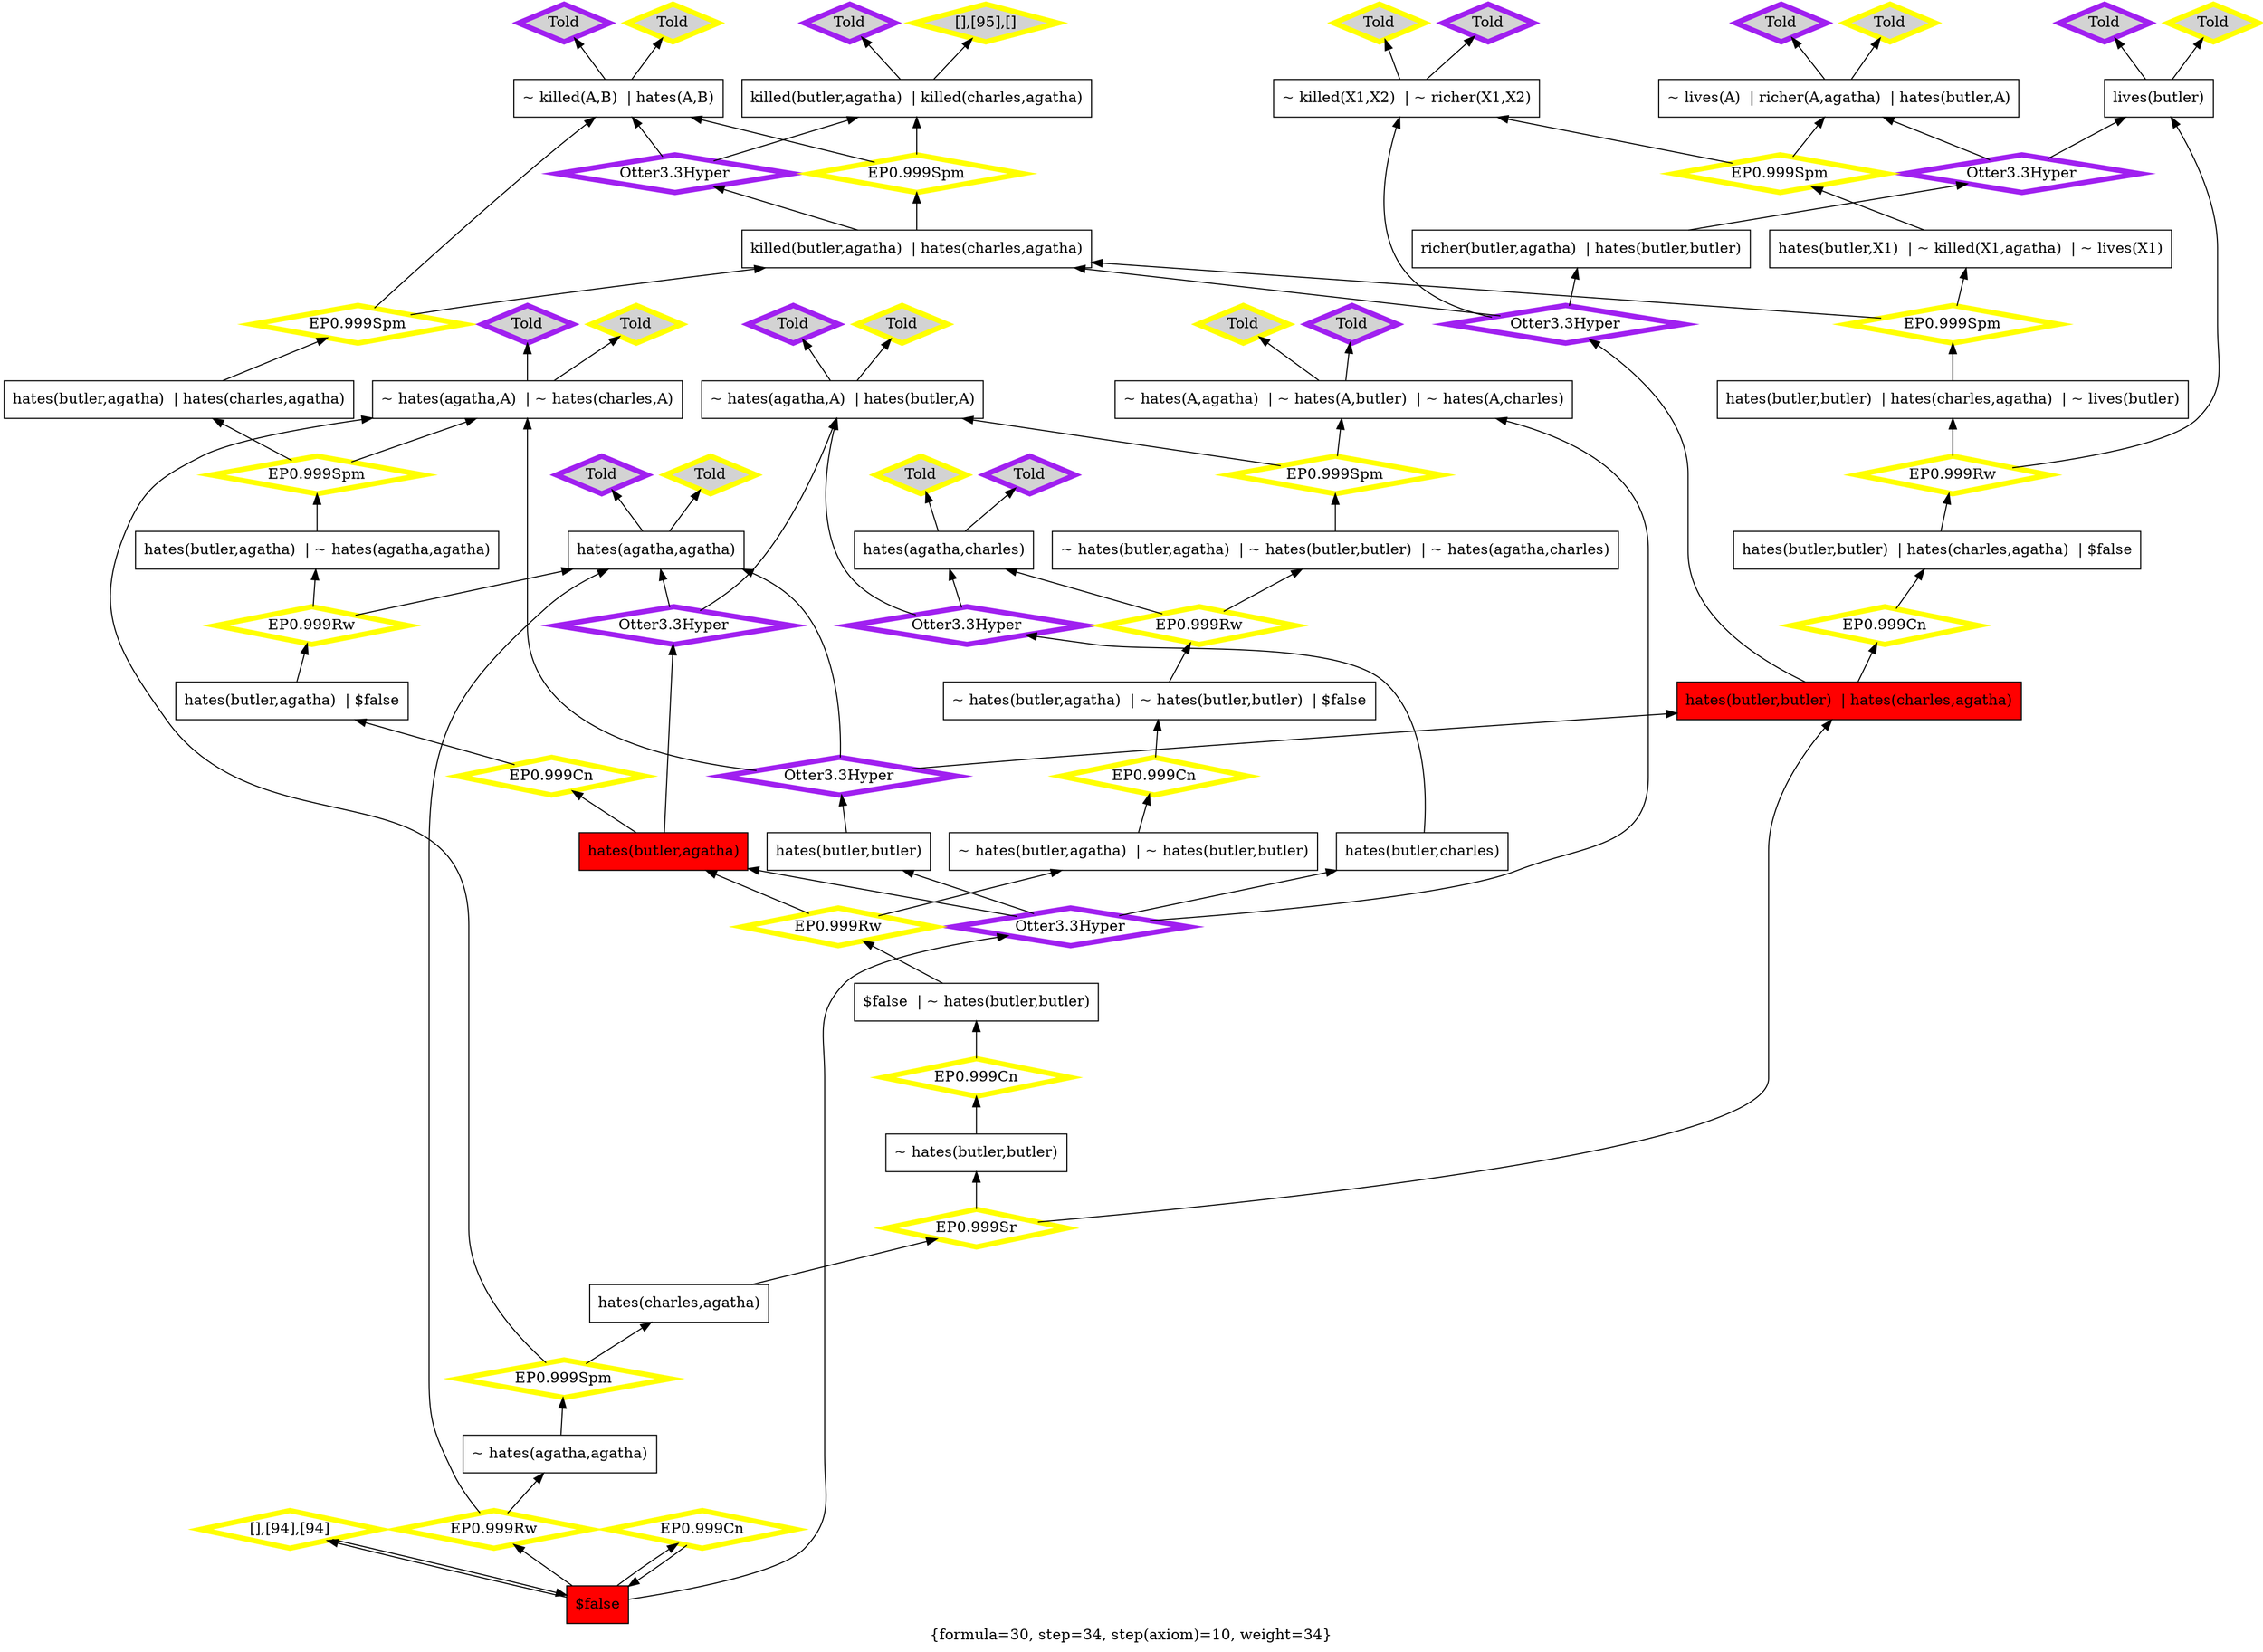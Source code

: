 digraph g 
{ rankdir=BT;
 labelloc=b label="{formula=30, step=34, step(axiom)=10, weight=34}"  
 "x_88" [ URL="http://inference-web.org/proofs/tptp/Solutions/PUZ/PUZ001-1/Otter---3.3/answer.owl#ns_20_conclusion" color="black" shape="box" label="hates(charles,agatha)  | hates(butler,butler)" fillcolor="red" style="filled"  ];
  "x_30" [ color="black" shape="box" label="hates(butler,butler)  | hates(charles,agatha)  | $false" fillcolor="white" style="filled"  ];
  "x_73" [ color="black" shape="box" label="hates(butler,X1)  | ~ hates(agatha,X1)" fillcolor="white" style="filled"  ];
  "x_60" [ URL="http://inference-web.org/proofs/tptp/Solutions/PUZ/PUZ001-1/Otter---3.3/answer.owl#ns_17_conclusion" color="black" shape="box" label="hates(butler,charles)" fillcolor="white" style="filled"  ];
  "x_33" [ URL="http://inference-web.org/proofs/tptp/Solutions/PUZ/PUZ001-1/Otter---3.3/answer.owl#ns_14_conclusion" color="black" shape="box" label="richer(butler,agatha)  | hates(butler,butler)" fillcolor="white" style="filled"  ];
  "x_21" [ URL="http://inference-web.org/proofs/tptp/Solutions/PUZ/PUZ001-1/Otter---3.3/answer.owl#ns_16_conclusion" color="black" shape="box" label="hates(butler,agatha)" fillcolor="red" style="filled"  ];
  "x_94" [ color="black" shape="box" label="$false" fillcolor="red" style="filled"  ];
  "x_39" [ color="black" shape="box" label="richer(X1,agatha)  | hates(butler,X1)  | ~ lives(X1)" fillcolor="white" style="filled"  ];
  "x_64" [ color="black" shape="box" label="$false  | ~ hates(butler,butler)" fillcolor="white" style="filled"  ];
  "x_36" [ color="black" shape="box" label="hates(butler,agatha)  | $false" fillcolor="white" style="filled"  ];
  "x_66" [ color="black" shape="box" label="~ hates(X1,agatha)  | ~ hates(X1,butler)  | ~ hates(X1,charles)" fillcolor="white" style="filled"  ];
  "x_95" [ color="black" shape="box" label="killed(butler,agatha)  | killed(charles,agatha)" fillcolor="white" style="filled"  ];
  "x_94" [ color="black" shape="box" label="$false" fillcolor="red" style="filled"  ];
  "x_39" [ URL="http://inference-web.org/proofs/tptp/Solutions/PUZ/PUZ001-1/Otter---3.3/answer.owl#ns_6_conclusion" color="black" shape="box" label="~ lives(A)  | richer(A,agatha)  | hates(butler,A)" fillcolor="white" style="filled"  ];
  "x_23" [ URL="http://inference-web.org/proofs/tptp/Solutions/PUZ/PUZ001-1/Otter---3.3/answer.owl#ns_11_conclusion" color="black" shape="box" label="hates(agatha,charles)" fillcolor="white" style="filled"  ];
  "x_97" [ URL="http://inference-web.org/proofs/tptp/Solutions/PUZ/PUZ001-1/Otter---3.3/answer.owl#ns_21_conclusion" color="black" shape="box" label="hates(butler,butler)" fillcolor="white" style="filled"  ];
  "x_8" [ color="black" shape="box" label="~ hates(butler,agatha)  | ~ hates(butler,butler)  | ~ hates(agatha,charles)" fillcolor="white" style="filled"  ];
  "x_94" [ color="black" shape="box" label="$false" fillcolor="red" style="filled"  ];
  "x_42" [ color="black" shape="box" label="~ hates(butler,agatha)  | ~ hates(butler,butler)" fillcolor="white" style="filled"  ];
  "x_94" [ URL="http://inference-web.org/proofs/tptp/Solutions/PUZ/PUZ001-1/Otter---3.3/answer.owl#ns_23_conclusion" color="black" shape="box" label="$false" fillcolor="red" style="filled"  ];
  "x_45" [ color="black" shape="box" label="hates(X1,X2)  | ~ killed(X1,X2)" fillcolor="white" style="filled"  ];
  "x_102" [ color="black" shape="box" label="~ hates(butler,butler)" fillcolor="white" style="filled"  ];
  "x_45" [ URL="http://inference-web.org/proofs/tptp/Solutions/PUZ/PUZ001-1/Otter---3.3/answer.owl#ns_4_conclusion" color="black" shape="box" label="~ killed(A,B)  | hates(A,B)" fillcolor="white" style="filled"  ];
  "x_88" [ color="black" shape="box" label="hates(butler,butler)  | hates(charles,agatha)" fillcolor="red" style="filled"  ];
  "x_71" [ URL="http://inference-web.org/proofs/tptp/Solutions/PUZ/PUZ001-1/Otter---3.3/answer.owl#ns_8_conclusion" color="black" shape="box" label="lives(butler)" fillcolor="white" style="filled"  ];
  "x_73" [ URL="http://inference-web.org/proofs/tptp/Solutions/PUZ/PUZ001-1/Otter---3.3/answer.owl#ns_5_conclusion" color="black" shape="box" label="~ hates(agatha,A)  | hates(butler,A)" fillcolor="white" style="filled"  ];
  "x_75" [ color="black" shape="box" label="~ hates(agatha,agatha)" fillcolor="white" style="filled"  ];
  "x_104" [ color="black" shape="box" label="hates(butler,butler)  | hates(charles,agatha)  | ~ lives(butler)" fillcolor="white" style="filled"  ];
  "x_105" [ color="black" shape="box" label="hates(agatha,agatha)" fillcolor="white" style="filled"  ];
  "x_18" [ color="black" shape="box" label="hates(charles,agatha)  | killed(butler,agatha)" fillcolor="white" style="filled"  ];
  "x_71" [ color="black" shape="box" label="lives(butler)" fillcolor="white" style="filled"  ];
  "x_66" [ URL="http://inference-web.org/proofs/tptp/Solutions/PUZ/PUZ001-1/Otter---3.3/answer.owl#ns_3_conclusion" color="black" shape="box" label="~ hates(A,agatha)  | ~ hates(A,butler)  | ~ hates(A,charles)" fillcolor="white" style="filled"  ];
  "x_50" [ color="black" shape="box" label="hates(butler,agatha)  | hates(charles,agatha)" fillcolor="white" style="filled"  ];
  "x_21" [ color="black" shape="box" label="hates(butler,agatha)" fillcolor="red" style="filled"  ];
  "x_23" [ color="black" shape="box" label="hates(agatha,charles)" fillcolor="white" style="filled"  ];
  "x_105" [ URL="http://inference-web.org/proofs/tptp/Solutions/PUZ/PUZ001-1/Otter---3.3/answer.owl#ns_10_conclusion" color="black" shape="box" label="hates(agatha,agatha)" fillcolor="white" style="filled"  ];
  "x_51" [ color="black" shape="box" label="hates(charles,agatha)" fillcolor="white" style="filled"  ];
  "x_107" [ color="black" shape="box" label="~ hates(agatha,X1)  | ~ hates(charles,X1)" fillcolor="white" style="filled"  ];
  "x_107" [ URL="http://inference-web.org/proofs/tptp/Solutions/PUZ/PUZ001-1/Otter---3.3/answer.owl#ns_2_conclusion" color="black" shape="box" label="~ hates(agatha,A)  | ~ hates(charles,A)" fillcolor="white" style="filled"  ];
  "x_81" [ color="black" shape="box" label="hates(butler,agatha)  | ~ hates(agatha,agatha)" fillcolor="white" style="filled"  ];
  "x_110" [ URL="http://inference-web.org/proofs/tptp/Solutions/PUZ/PUZ001-1/Otter---3.3/answer.owl#ns_1_conclusion" color="black" shape="box" label="~ killed(A,B)  | ~ richer(A,B)" fillcolor="white" style="filled"  ];
  "x_109" [ color="black" shape="box" label="~ hates(butler,agatha)  | ~ hates(butler,butler)  | $false" fillcolor="white" style="filled"  ];
  "x_18" [ URL="http://inference-web.org/proofs/tptp/Solutions/PUZ/PUZ001-1/Otter---3.3/answer.owl#ns_18_conclusion" color="black" shape="box" label="killed(butler,agatha)  | hates(charles,agatha)" fillcolor="white" style="filled"  ];
  "x_55" [ color="black" shape="box" label="hates(butler,X1)  | ~ killed(X1,agatha)  | ~ lives(X1)" fillcolor="white" style="filled"  ];
  "x_110" [ color="black" shape="box" label="~ killed(X1,X2)  | ~ richer(X1,X2)" fillcolor="white" style="filled"  ];
  "x_95" [ URL="http://inference-web.org/proofs/tptp/Solutions/PUZ/PUZ001-1/Otter---3.3/answer.owl#ns_12_conclusion" color="black" shape="box" label="killed(butler,agatha)  | killed(charles,agatha)" fillcolor="white" style="filled"  ];
  "3442a9b8:1242bb91223:-7f41" [ URL="http://browser.inference-web.org/iwbrowser/BrowseNodeSet?url=http%3A%2F%2Finference-web.org%2Fproofs%2Ftptp%2FSolutions%2FPUZ%2FPUZ001-1%2FEP---1.1pre%2Fanswer.owl%23ns_4" color="yellow" shape="diamond" label="Told" fillcolor="lightgrey" style="filled" penwidth="5"  ];
  "x_110" -> "3442a9b8:1242bb91223:-7f41";
  "3442a9b8:1242bb91223:-7fbd" [ URL="http://browser.inference-web.org/iwbrowser/BrowseNodeSet?url=http%3A%2F%2Finference-web.org%2Fproofs%2Ftptp%2FSolutions%2FPUZ%2FPUZ001-1%2FEP---1.1pre%2Fanswer.owl%23answer" color="yellow" shape="diamond" label="[],[94],[94]" fillcolor="white" style="filled" penwidth="5"  ];
  "x_94" -> "3442a9b8:1242bb91223:-7fbd";
  "3442a9b8:1242bb91223:-7fbd" -> "x_94";
  "3442a9b8:1242bb91223:-7f98" [ URL="http://browser.inference-web.org/iwbrowser/BrowseNodeSet?url=http%3A%2F%2Finference-web.org%2Fproofs%2Ftptp%2FSolutions%2FPUZ%2FPUZ001-1%2FEP---1.1pre%2Fanswer.owl%23ns_35" color="yellow" shape="diamond" label="EP0.999Cn" fillcolor="white" style="filled" penwidth="5"  ];
  "x_21" -> "3442a9b8:1242bb91223:-7f98";
  "3442a9b8:1242bb91223:-7f98" -> "x_36";
  "3442a9b8:1242bb91223:-7fdb" [ URL="http://browser.inference-web.org/iwbrowser/BrowseNodeSet?url=http%3A%2F%2Finference-web.org%2Fproofs%2Ftptp%2FSolutions%2FPUZ%2FPUZ001-1%2FOtter---3.3%2Fanswer.owl%23ns_6" color="purple" shape="diamond" label="Told" fillcolor="lightgrey" style="filled" penwidth="5"  ];
  "x_39" -> "3442a9b8:1242bb91223:-7fdb";
  "3442a9b8:1242bb91223:-7f5a" [ URL="http://browser.inference-web.org/iwbrowser/BrowseNodeSet?url=http%3A%2F%2Finference-web.org%2Fproofs%2Ftptp%2FSolutions%2FPUZ%2FPUZ001-1%2FEP---1.1pre%2Fanswer.owl%23ns_26" color="yellow" shape="diamond" label="EP0.999Rw" fillcolor="white" style="filled" penwidth="5"  ];
  "x_30" -> "3442a9b8:1242bb91223:-7f5a";
  "3442a9b8:1242bb91223:-7f5a" -> "x_71";
  "3442a9b8:1242bb91223:-7f5a" -> "x_104";
  "3442a9b8:1242bb91223:-7fa1" [ URL="http://browser.inference-web.org/iwbrowser/BrowseNodeSet?url=http%3A%2F%2Finference-web.org%2Fproofs%2Ftptp%2FSolutions%2FPUZ%2FPUZ001-1%2FEP---1.1pre%2Fanswer.owl%23ns_38" color="yellow" shape="diamond" label="EP0.999Cn" fillcolor="white" style="filled" penwidth="5"  ];
  "x_102" -> "3442a9b8:1242bb91223:-7fa1";
  "3442a9b8:1242bb91223:-7fa1" -> "x_64";
  "3442a9b8:1242bb91223:-7ff8" [ URL="http://browser.inference-web.org/iwbrowser/BrowseNodeSet?url=http%3A%2F%2Finference-web.org%2Fproofs%2Ftptp%2FSolutions%2FPUZ%2FPUZ001-1%2FOtter---3.3%2Fanswer.owl%23ns_5" color="purple" shape="diamond" label="Told" fillcolor="lightgrey" style="filled" penwidth="5"  ];
  "x_73" -> "3442a9b8:1242bb91223:-7ff8";
  "3442a9b8:1242bb91223:-7f77" [ URL="http://browser.inference-web.org/iwbrowser/BrowseNodeSet?url=http%3A%2F%2Finference-web.org%2Fproofs%2Ftptp%2FSolutions%2FPUZ%2FPUZ001-1%2FEP---1.1pre%2Fanswer.owl%23ns_19" color="yellow" shape="diamond" label="EP0.999Rw" fillcolor="white" style="filled" penwidth="5"  ];
  "x_109" -> "3442a9b8:1242bb91223:-7f77";
  "3442a9b8:1242bb91223:-7f77" -> "x_8";
  "3442a9b8:1242bb91223:-7f77" -> "x_23";
  "3442a9b8:1242bb91223:-7fcf" [ URL="http://browser.inference-web.org/iwbrowser/BrowseNodeSet?url=http%3A%2F%2Finference-web.org%2Fproofs%2Ftptp%2FSolutions%2FPUZ%2FPUZ001-1%2FOtter---3.3%2Fanswer.owl%23ns_4" color="purple" shape="diamond" label="Told" fillcolor="lightgrey" style="filled" penwidth="5"  ];
  "x_45" -> "3442a9b8:1242bb91223:-7fcf";
  "3442a9b8:1242bb91223:-7f63" [ URL="http://browser.inference-web.org/iwbrowser/BrowseNodeSet?url=http%3A%2F%2Finference-web.org%2Fproofs%2Ftptp%2FSolutions%2FPUZ%2FPUZ001-1%2FEP---1.1pre%2Fanswer.owl%23ns_6" color="yellow" shape="diamond" label="Told" fillcolor="lightgrey" style="filled" penwidth="5"  ];
  "x_66" -> "3442a9b8:1242bb91223:-7f63";
  "3442a9b8:1242bb91223:-7f46" [ URL="http://browser.inference-web.org/iwbrowser/BrowseNodeSet?url=http%3A%2F%2Finference-web.org%2Fproofs%2Ftptp%2FSolutions%2FPUZ%2FPUZ001-1%2FEP---1.1pre%2Fanswer.owl%23ns_11" color="yellow" shape="diamond" label="Told" fillcolor="lightgrey" style="filled" penwidth="5"  ];
  "x_39" -> "3442a9b8:1242bb91223:-7f46";
  "3442a9b8:1242bb91223:-7ffb" [ URL="http://browser.inference-web.org/iwbrowser/BrowseNodeSet?url=http%3A%2F%2Finference-web.org%2Fproofs%2Ftptp%2FSolutions%2FPUZ%2FPUZ001-1%2FOtter---3.3%2Fanswer.owl%23ns_17" color="purple" shape="diamond" label="Otter3.3Hyper" fillcolor="white" style="filled" penwidth="5"  ];
  "x_60" -> "3442a9b8:1242bb91223:-7ffb";
  "3442a9b8:1242bb91223:-7ffb" -> "x_23";
  "3442a9b8:1242bb91223:-7ffb" -> "x_73";
  "3442a9b8:1242bb91223:-7f94" [ URL="http://browser.inference-web.org/iwbrowser/BrowseNodeSet?url=http%3A%2F%2Finference-web.org%2Fproofs%2Ftptp%2FSolutions%2FPUZ%2FPUZ001-1%2FEP---1.1pre%2Fanswer.owl%23ns_34" color="yellow" shape="diamond" label="EP0.999Rw" fillcolor="white" style="filled" penwidth="5"  ];
  "x_36" -> "3442a9b8:1242bb91223:-7f94";
  "3442a9b8:1242bb91223:-7f94" -> "x_81";
  "3442a9b8:1242bb91223:-7f94" -> "x_105";
  "3442a9b8:1242bb91223:-7ff2" [ URL="http://browser.inference-web.org/iwbrowser/BrowseNodeSet?url=http%3A%2F%2Finference-web.org%2Fproofs%2Ftptp%2FSolutions%2FPUZ%2FPUZ001-1%2FOtter---3.3%2Fanswer.owl%23ns_16" color="purple" shape="diamond" label="Otter3.3Hyper" fillcolor="white" style="filled" penwidth="5"  ];
  "x_21" -> "3442a9b8:1242bb91223:-7ff2";
  "3442a9b8:1242bb91223:-7ff2" -> "x_73";
  "3442a9b8:1242bb91223:-7ff2" -> "x_105";
  "3442a9b8:1242bb91223:-7fec" [ URL="http://browser.inference-web.org/iwbrowser/BrowseNodeSet?url=http%3A%2F%2Finference-web.org%2Fproofs%2Ftptp%2FSolutions%2FPUZ%2FPUZ001-1%2FOtter---3.3%2Fanswer.owl%23ns_3" color="purple" shape="diamond" label="Told" fillcolor="lightgrey" style="filled" penwidth="5"  ];
  "x_66" -> "3442a9b8:1242bb91223:-7fec";
  "3442a9b8:1242bb91223:-7f8f" [ URL="http://browser.inference-web.org/iwbrowser/BrowseNodeSet?url=http%3A%2F%2Finference-web.org%2Fproofs%2Ftptp%2FSolutions%2FPUZ%2FPUZ001-1%2FEP---1.1pre%2Fanswer.owl%23ns_33" color="yellow" shape="diamond" label="EP0.999Spm" fillcolor="white" style="filled" penwidth="5"  ];
  "x_81" -> "3442a9b8:1242bb91223:-7f8f";
  "3442a9b8:1242bb91223:-7f8f" -> "x_50";
  "3442a9b8:1242bb91223:-7f8f" -> "x_107";
  "3442a9b8:1242bb91223:-7fef" [ URL="http://browser.inference-web.org/iwbrowser/BrowseNodeSet?url=http%3A%2F%2Finference-web.org%2Fproofs%2Ftptp%2FSolutions%2FPUZ%2FPUZ001-1%2FOtter---3.3%2Fanswer.owl%23ns_10" color="purple" shape="diamond" label="Told" fillcolor="lightgrey" style="filled" penwidth="5"  ];
  "x_105" -> "3442a9b8:1242bb91223:-7fef";
  "3442a9b8:1242bb91223:-7fb5" [ URL="http://browser.inference-web.org/iwbrowser/BrowseNodeSet?url=http%3A%2F%2Finference-web.org%2Fproofs%2Ftptp%2FSolutions%2FPUZ%2FPUZ001-1%2FEP---1.1pre%2Fanswer.owl%23ns_43" color="yellow" shape="diamond" label="EP0.999Rw" fillcolor="white" style="filled" penwidth="5"  ];
  "x_94" -> "3442a9b8:1242bb91223:-7fb5";
  "3442a9b8:1242bb91223:-7fb5" -> "x_75";
  "3442a9b8:1242bb91223:-7fb5" -> "x_105";
  "3442a9b8:1242bb91223:-7f9d" [ URL="http://browser.inference-web.org/iwbrowser/BrowseNodeSet?url=http%3A%2F%2Finference-web.org%2Fproofs%2Ftptp%2FSolutions%2FPUZ%2FPUZ001-1%2FEP---1.1pre%2Fanswer.owl%23ns_37" color="yellow" shape="diamond" label="EP0.999Rw" fillcolor="white" style="filled" penwidth="5"  ];
  "x_64" -> "3442a9b8:1242bb91223:-7f9d";
  "3442a9b8:1242bb91223:-7f9d" -> "x_21";
  "3442a9b8:1242bb91223:-7f9d" -> "x_42";
  "3442a9b8:1242bb91223:-7fb0" [ URL="http://browser.inference-web.org/iwbrowser/BrowseNodeSet?url=http%3A%2F%2Finference-web.org%2Fproofs%2Ftptp%2FSolutions%2FPUZ%2FPUZ001-1%2FEP---1.1pre%2Fanswer.owl%23ns_7" color="yellow" shape="diamond" label="Told" fillcolor="lightgrey" style="filled" penwidth="5"  ];
  "x_105" -> "3442a9b8:1242bb91223:-7fb0";
  "3442a9b8:1242bb91223:-7f85" [ URL="http://browser.inference-web.org/iwbrowser/BrowseNodeSet?url=http%3A%2F%2Finference-web.org%2Fproofs%2Ftptp%2FSolutions%2FPUZ%2FPUZ001-1%2FEP---1.1pre%2Fanswer.owl%23ns_9" color="yellow" shape="diamond" label="Told" fillcolor="lightgrey" style="filled" penwidth="5"  ];
  "x_45" -> "3442a9b8:1242bb91223:-7f85";
  "3442a9b8:1242bb91223:-7f68" [ URL="http://browser.inference-web.org/iwbrowser/BrowseNodeSet?url=http%3A%2F%2Finference-web.org%2Fproofs%2Ftptp%2FSolutions%2FPUZ%2FPUZ001-1%2FEP---1.1pre%2Fanswer.owl%23ns_10" color="yellow" shape="diamond" label="Told" fillcolor="lightgrey" style="filled" penwidth="5"  ];
  "x_73" -> "3442a9b8:1242bb91223:-7f68";
  "3442a9b8:1242bb91223:-7fd8" [ URL="http://browser.inference-web.org/iwbrowser/BrowseNodeSet?url=http%3A%2F%2Finference-web.org%2Fproofs%2Ftptp%2FSolutions%2FPUZ%2FPUZ001-1%2FOtter---3.3%2Fanswer.owl%23ns_8" color="purple" shape="diamond" label="Told" fillcolor="lightgrey" style="filled" penwidth="5"  ];
  "x_71" -> "3442a9b8:1242bb91223:-7fd8";
  "3442a9b8:1242bb91223:-7f7b" [ URL="http://browser.inference-web.org/iwbrowser/BrowseNodeSet?url=http%3A%2F%2Finference-web.org%2Fproofs%2Ftptp%2FSolutions%2FPUZ%2FPUZ001-1%2FEP---1.1pre%2Fanswer.owl%23ns_20" color="yellow" shape="diamond" label="EP0.999Cn" fillcolor="white" style="filled" penwidth="5"  ];
  "x_42" -> "3442a9b8:1242bb91223:-7f7b";
  "3442a9b8:1242bb91223:-7f7b" -> "x_109";
  "3442a9b8:1242bb91223:-7fb9" [ URL="http://browser.inference-web.org/iwbrowser/BrowseNodeSet?url=http%3A%2F%2Finference-web.org%2Fproofs%2Ftptp%2FSolutions%2FPUZ%2FPUZ001-1%2FEP---1.1pre%2Fanswer.owl%23ns_44" color="yellow" shape="diamond" label="EP0.999Cn" fillcolor="white" style="filled" penwidth="5"  ];
  "x_94" -> "3442a9b8:1242bb91223:-7fb9";
  "3442a9b8:1242bb91223:-7fb9" -> "x_94";
  "3442a9b8:1242bb91223:-7ff5" [ URL="http://browser.inference-web.org/iwbrowser/BrowseNodeSet?url=http%3A%2F%2Finference-web.org%2Fproofs%2Ftptp%2FSolutions%2FPUZ%2FPUZ001-1%2FOtter---3.3%2Fanswer.owl%23ns_11" color="purple" shape="diamond" label="Told" fillcolor="lightgrey" style="filled" penwidth="5"  ];
  "x_23" -> "3442a9b8:1242bb91223:-7ff5";
  "3442a9b8:1242bb91223:-7fcc" [ URL="http://browser.inference-web.org/iwbrowser/BrowseNodeSet?url=http%3A%2F%2Finference-web.org%2Fproofs%2Ftptp%2FSolutions%2FPUZ%2FPUZ001-1%2FOtter---3.3%2Fanswer.owl%23ns_12" color="purple" shape="diamond" label="Told" fillcolor="lightgrey" style="filled" penwidth="5"  ];
  "x_95" -> "3442a9b8:1242bb91223:-7fcc";
  "3442a9b8:1242bb91223:-7fe9" [ URL="http://browser.inference-web.org/iwbrowser/BrowseNodeSet?url=http%3A%2F%2Finference-web.org%2Fproofs%2Ftptp%2FSolutions%2FPUZ%2FPUZ001-1%2FOtter---3.3%2Fanswer.owl%23ns_21" color="purple" shape="diamond" label="Otter3.3Hyper" fillcolor="white" style="filled" penwidth="5"  ];
  "x_97" -> "3442a9b8:1242bb91223:-7fe9";
  "3442a9b8:1242bb91223:-7fe9" -> "x_88";
  "3442a9b8:1242bb91223:-7fe9" -> "x_105";
  "3442a9b8:1242bb91223:-7fe9" -> "x_107";
  "3442a9b8:1242bb91223:-7f50" [ URL="http://browser.inference-web.org/iwbrowser/BrowseNodeSet?url=http%3A%2F%2Finference-web.org%2Fproofs%2Ftptp%2FSolutions%2FPUZ%2FPUZ001-1%2FEP---1.1pre%2Fanswer.owl%23ns_25" color="yellow" shape="diamond" label="EP0.999Spm" fillcolor="white" style="filled" penwidth="5"  ];
  "x_104" -> "3442a9b8:1242bb91223:-7f50";
  "3442a9b8:1242bb91223:-7f50" -> "x_18";
  "3442a9b8:1242bb91223:-7f50" -> "x_55";
  "3442a9b8:1242bb91223:-7fd2" [ URL="http://browser.inference-web.org/iwbrowser/BrowseNodeSet?url=http%3A%2F%2Finference-web.org%2Fproofs%2Ftptp%2FSolutions%2FPUZ%2FPUZ001-1%2FOtter---3.3%2Fanswer.owl%23ns_18" color="purple" shape="diamond" label="Otter3.3Hyper" fillcolor="white" style="filled" penwidth="5"  ];
  "x_18" -> "3442a9b8:1242bb91223:-7fd2";
  "3442a9b8:1242bb91223:-7fd2" -> "x_45";
  "3442a9b8:1242bb91223:-7fd2" -> "x_95";
  "3442a9b8:1242bb91223:-7f80" [ URL="http://browser.inference-web.org/iwbrowser/BrowseNodeSet?url=http%3A%2F%2Finference-web.org%2Fproofs%2Ftptp%2FSolutions%2FPUZ%2FPUZ001-1%2FEP---1.1pre%2Fanswer.owl%23ns_5" color="yellow" shape="diamond" label="Told" fillcolor="lightgrey" style="filled" penwidth="5"  ];
  "x_107" -> "3442a9b8:1242bb91223:-7f80";
  "3442a9b8:1242bb91223:-7f55" [ URL="http://browser.inference-web.org/iwbrowser/BrowseNodeSet?url=http%3A%2F%2Finference-web.org%2Fproofs%2Ftptp%2FSolutions%2FPUZ%2FPUZ001-1%2FEP---1.1pre%2Fanswer.owl%23ns_2" color="yellow" shape="diamond" label="Told" fillcolor="lightgrey" style="filled" penwidth="5"  ];
  "x_71" -> "3442a9b8:1242bb91223:-7f55";
  "3442a9b8:1242bb91223:-7fc2" [ URL="http://browser.inference-web.org/iwbrowser/BrowseNodeSet?url=http%3A%2F%2Finference-web.org%2Fproofs%2Ftptp%2FSolutions%2FPUZ%2FPUZ001-1%2FEP---1.1pre%2Fanswer.owl%23ns_12" color="yellow" shape="diamond" label="[],[95],[]" fillcolor="lightgrey" style="filled" penwidth="5"  ];
  "x_95" -> "3442a9b8:1242bb91223:-7fc2";
  "3442a9b8:1242bb91223:-7f8a" [ URL="http://browser.inference-web.org/iwbrowser/BrowseNodeSet?url=http%3A%2F%2Finference-web.org%2Fproofs%2Ftptp%2FSolutions%2FPUZ%2FPUZ001-1%2FEP---1.1pre%2Fanswer.owl%23ns_24" color="yellow" shape="diamond" label="EP0.999Spm" fillcolor="white" style="filled" penwidth="5"  ];
  "x_50" -> "3442a9b8:1242bb91223:-7f8a";
  "3442a9b8:1242bb91223:-7f8a" -> "x_18";
  "3442a9b8:1242bb91223:-7f8a" -> "x_45";
  "3442a9b8:1242bb91223:-7fc7" [ URL="http://browser.inference-web.org/iwbrowser/BrowseNodeSet?url=http%3A%2F%2Finference-web.org%2Fproofs%2Ftptp%2FSolutions%2FPUZ%2FPUZ001-1%2FEP---1.1pre%2Fanswer.owl%23ns_13" color="yellow" shape="diamond" label="EP0.999Spm" fillcolor="white" style="filled" penwidth="5"  ];
  "x_18" -> "3442a9b8:1242bb91223:-7fc7";
  "3442a9b8:1242bb91223:-7fc7" -> "x_45";
  "3442a9b8:1242bb91223:-7fc7" -> "x_95";
  "3442a9b8:1242bb91223:-7f6d" [ URL="http://browser.inference-web.org/iwbrowser/BrowseNodeSet?url=http%3A%2F%2Finference-web.org%2Fproofs%2Ftptp%2FSolutions%2FPUZ%2FPUZ001-1%2FEP---1.1pre%2Fanswer.owl%23ns_18" color="yellow" shape="diamond" label="EP0.999Spm" fillcolor="white" style="filled" penwidth="5"  ];
  "x_8" -> "3442a9b8:1242bb91223:-7f6d";
  "3442a9b8:1242bb91223:-7f6d" -> "x_66";
  "3442a9b8:1242bb91223:-7f6d" -> "x_73";
  "3442a9b8:1242bb91223:-7fe5" [ URL="http://browser.inference-web.org/iwbrowser/BrowseNodeSet?url=http%3A%2F%2Finference-web.org%2Fproofs%2Ftptp%2FSolutions%2FPUZ%2FPUZ001-1%2FOtter---3.3%2Fanswer.owl%23ns_2" color="purple" shape="diamond" label="Told" fillcolor="lightgrey" style="filled" penwidth="5"  ];
  "x_107" -> "3442a9b8:1242bb91223:-7fe5";
  "3442a9b8:1242bb91223:-8000" [ URL="http://browser.inference-web.org/iwbrowser/BrowseNodeSet?url=http%3A%2F%2Finference-web.org%2Fproofs%2Ftptp%2FSolutions%2FPUZ%2FPUZ001-1%2FOtter---3.3%2Fanswer.owl%23answer" color="purple" shape="diamond" label="Otter3.3Hyper" fillcolor="white" style="filled" penwidth="5"  ];
  "x_94" -> "3442a9b8:1242bb91223:-8000";
  "3442a9b8:1242bb91223:-8000" -> "x_21";
  "3442a9b8:1242bb91223:-8000" -> "x_60";
  "3442a9b8:1242bb91223:-8000" -> "x_66";
  "3442a9b8:1242bb91223:-8000" -> "x_97";
  "3442a9b8:1242bb91223:-7fe2" [ URL="http://browser.inference-web.org/iwbrowser/BrowseNodeSet?url=http%3A%2F%2Finference-web.org%2Fproofs%2Ftptp%2FSolutions%2FPUZ%2FPUZ001-1%2FOtter---3.3%2Fanswer.owl%23ns_20" color="purple" shape="diamond" label="Otter3.3Hyper" fillcolor="white" style="filled" penwidth="5"  ];
  "x_88" -> "3442a9b8:1242bb91223:-7fe2";
  "3442a9b8:1242bb91223:-7fe2" -> "x_18";
  "3442a9b8:1242bb91223:-7fe2" -> "x_33";
  "3442a9b8:1242bb91223:-7fe2" -> "x_110";
  "3442a9b8:1242bb91223:-7f72" [ URL="http://browser.inference-web.org/iwbrowser/BrowseNodeSet?url=http%3A%2F%2Finference-web.org%2Fproofs%2Ftptp%2FSolutions%2FPUZ%2FPUZ001-1%2FEP---1.1pre%2Fanswer.owl%23ns_8" color="yellow" shape="diamond" label="Told" fillcolor="lightgrey" style="filled" penwidth="5"  ];
  "x_23" -> "3442a9b8:1242bb91223:-7f72";
  "3442a9b8:1242bb91223:-7fde" [ URL="http://browser.inference-web.org/iwbrowser/BrowseNodeSet?url=http%3A%2F%2Finference-web.org%2Fproofs%2Ftptp%2FSolutions%2FPUZ%2FPUZ001-1%2FOtter---3.3%2Fanswer.owl%23ns_14" color="purple" shape="diamond" label="Otter3.3Hyper" fillcolor="white" style="filled" penwidth="5"  ];
  "x_33" -> "3442a9b8:1242bb91223:-7fde";
  "3442a9b8:1242bb91223:-7fde" -> "x_39";
  "3442a9b8:1242bb91223:-7fde" -> "x_71";
  "3442a9b8:1242bb91223:-7f4b" [ URL="http://browser.inference-web.org/iwbrowser/BrowseNodeSet?url=http%3A%2F%2Finference-web.org%2Fproofs%2Ftptp%2FSolutions%2FPUZ%2FPUZ001-1%2FEP---1.1pre%2Fanswer.owl%23ns_14" color="yellow" shape="diamond" label="EP0.999Spm" fillcolor="white" style="filled" penwidth="5"  ];
  "x_55" -> "3442a9b8:1242bb91223:-7f4b";
  "3442a9b8:1242bb91223:-7f4b" -> "x_39";
  "3442a9b8:1242bb91223:-7f4b" -> "x_110";
  "3442a9b8:1242bb91223:-7fab" [ URL="http://browser.inference-web.org/iwbrowser/BrowseNodeSet?url=http%3A%2F%2Finference-web.org%2Fproofs%2Ftptp%2FSolutions%2FPUZ%2FPUZ001-1%2FEP---1.1pre%2Fanswer.owl%23ns_41" color="yellow" shape="diamond" label="EP0.999Spm" fillcolor="white" style="filled" penwidth="5"  ];
  "x_75" -> "3442a9b8:1242bb91223:-7fab";
  "3442a9b8:1242bb91223:-7fab" -> "x_51";
  "3442a9b8:1242bb91223:-7fab" -> "x_107";
  "3442a9b8:1242bb91223:-7fa6" [ URL="http://browser.inference-web.org/iwbrowser/BrowseNodeSet?url=http%3A%2F%2Finference-web.org%2Fproofs%2Ftptp%2FSolutions%2FPUZ%2FPUZ001-1%2FEP---1.1pre%2Fanswer.owl%23ns_40" color="yellow" shape="diamond" label="EP0.999Sr" fillcolor="white" style="filled" penwidth="5"  ];
  "x_51" -> "3442a9b8:1242bb91223:-7fa6";
  "3442a9b8:1242bb91223:-7fa6" -> "x_88";
  "3442a9b8:1242bb91223:-7fa6" -> "x_102";
  "3442a9b8:1242bb91223:-7fd5" [ URL="http://browser.inference-web.org/iwbrowser/BrowseNodeSet?url=http%3A%2F%2Finference-web.org%2Fproofs%2Ftptp%2FSolutions%2FPUZ%2FPUZ001-1%2FOtter---3.3%2Fanswer.owl%23ns_1" color="purple" shape="diamond" label="Told" fillcolor="lightgrey" style="filled" penwidth="5"  ];
  "x_110" -> "3442a9b8:1242bb91223:-7fd5";
  "3442a9b8:1242bb91223:-7f5e" [ URL="http://browser.inference-web.org/iwbrowser/BrowseNodeSet?url=http%3A%2F%2Finference-web.org%2Fproofs%2Ftptp%2FSolutions%2FPUZ%2FPUZ001-1%2FEP---1.1pre%2Fanswer.owl%23ns_27" color="yellow" shape="diamond" label="EP0.999Cn" fillcolor="white" style="filled" penwidth="5"  ];
  "x_88" -> "3442a9b8:1242bb91223:-7f5e";
  "3442a9b8:1242bb91223:-7f5e" -> "x_30";
  }
